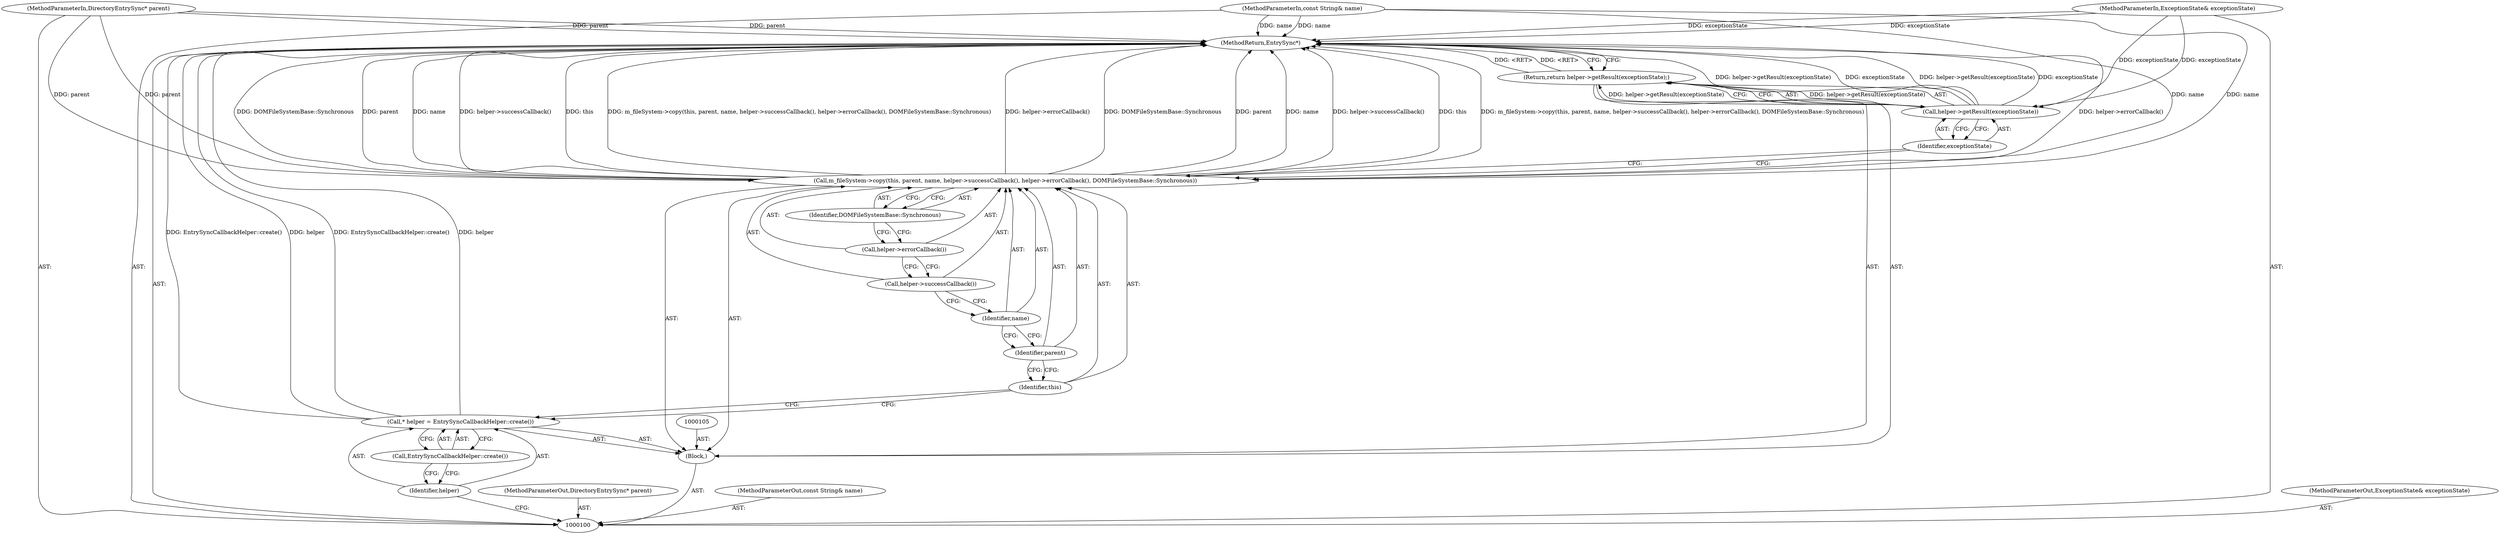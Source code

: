 digraph "0_Chrome_02c8303512ebed345011f7b545e2f418799be2f0_7" {
"1000119" [label="(MethodReturn,EntrySync*)"];
"1000101" [label="(MethodParameterIn,DirectoryEntrySync* parent)"];
"1000155" [label="(MethodParameterOut,DirectoryEntrySync* parent)"];
"1000102" [label="(MethodParameterIn,const String& name)"];
"1000156" [label="(MethodParameterOut,const String& name)"];
"1000103" [label="(MethodParameterIn,ExceptionState& exceptionState)"];
"1000157" [label="(MethodParameterOut,ExceptionState& exceptionState)"];
"1000104" [label="(Block,)"];
"1000106" [label="(Call,* helper = EntrySyncCallbackHelper::create())"];
"1000107" [label="(Identifier,helper)"];
"1000108" [label="(Call,EntrySyncCallbackHelper::create())"];
"1000110" [label="(Identifier,this)"];
"1000111" [label="(Identifier,parent)"];
"1000112" [label="(Identifier,name)"];
"1000113" [label="(Call,helper->successCallback())"];
"1000109" [label="(Call,m_fileSystem->copy(this, parent, name, helper->successCallback(), helper->errorCallback(), DOMFileSystemBase::Synchronous))"];
"1000114" [label="(Call,helper->errorCallback())"];
"1000115" [label="(Identifier,DOMFileSystemBase::Synchronous)"];
"1000117" [label="(Call,helper->getResult(exceptionState))"];
"1000118" [label="(Identifier,exceptionState)"];
"1000116" [label="(Return,return helper->getResult(exceptionState);)"];
"1000119" -> "1000100"  [label="AST: "];
"1000119" -> "1000116"  [label="CFG: "];
"1000116" -> "1000119"  [label="DDG: <RET>"];
"1000117" -> "1000119"  [label="DDG: helper->getResult(exceptionState)"];
"1000117" -> "1000119"  [label="DDG: exceptionState"];
"1000106" -> "1000119"  [label="DDG: EntrySyncCallbackHelper::create()"];
"1000106" -> "1000119"  [label="DDG: helper"];
"1000109" -> "1000119"  [label="DDG: helper->errorCallback()"];
"1000109" -> "1000119"  [label="DDG: DOMFileSystemBase::Synchronous"];
"1000109" -> "1000119"  [label="DDG: parent"];
"1000109" -> "1000119"  [label="DDG: name"];
"1000109" -> "1000119"  [label="DDG: helper->successCallback()"];
"1000109" -> "1000119"  [label="DDG: this"];
"1000109" -> "1000119"  [label="DDG: m_fileSystem->copy(this, parent, name, helper->successCallback(), helper->errorCallback(), DOMFileSystemBase::Synchronous)"];
"1000103" -> "1000119"  [label="DDG: exceptionState"];
"1000102" -> "1000119"  [label="DDG: name"];
"1000101" -> "1000119"  [label="DDG: parent"];
"1000101" -> "1000100"  [label="AST: "];
"1000101" -> "1000119"  [label="DDG: parent"];
"1000101" -> "1000109"  [label="DDG: parent"];
"1000155" -> "1000100"  [label="AST: "];
"1000102" -> "1000100"  [label="AST: "];
"1000102" -> "1000119"  [label="DDG: name"];
"1000102" -> "1000109"  [label="DDG: name"];
"1000156" -> "1000100"  [label="AST: "];
"1000103" -> "1000100"  [label="AST: "];
"1000103" -> "1000119"  [label="DDG: exceptionState"];
"1000103" -> "1000117"  [label="DDG: exceptionState"];
"1000157" -> "1000100"  [label="AST: "];
"1000104" -> "1000100"  [label="AST: "];
"1000105" -> "1000104"  [label="AST: "];
"1000106" -> "1000104"  [label="AST: "];
"1000109" -> "1000104"  [label="AST: "];
"1000116" -> "1000104"  [label="AST: "];
"1000106" -> "1000104"  [label="AST: "];
"1000106" -> "1000108"  [label="CFG: "];
"1000107" -> "1000106"  [label="AST: "];
"1000108" -> "1000106"  [label="AST: "];
"1000110" -> "1000106"  [label="CFG: "];
"1000106" -> "1000119"  [label="DDG: EntrySyncCallbackHelper::create()"];
"1000106" -> "1000119"  [label="DDG: helper"];
"1000107" -> "1000106"  [label="AST: "];
"1000107" -> "1000100"  [label="CFG: "];
"1000108" -> "1000107"  [label="CFG: "];
"1000108" -> "1000106"  [label="AST: "];
"1000108" -> "1000107"  [label="CFG: "];
"1000106" -> "1000108"  [label="CFG: "];
"1000110" -> "1000109"  [label="AST: "];
"1000110" -> "1000106"  [label="CFG: "];
"1000111" -> "1000110"  [label="CFG: "];
"1000111" -> "1000109"  [label="AST: "];
"1000111" -> "1000110"  [label="CFG: "];
"1000112" -> "1000111"  [label="CFG: "];
"1000112" -> "1000109"  [label="AST: "];
"1000112" -> "1000111"  [label="CFG: "];
"1000113" -> "1000112"  [label="CFG: "];
"1000113" -> "1000109"  [label="AST: "];
"1000113" -> "1000112"  [label="CFG: "];
"1000114" -> "1000113"  [label="CFG: "];
"1000109" -> "1000104"  [label="AST: "];
"1000109" -> "1000115"  [label="CFG: "];
"1000110" -> "1000109"  [label="AST: "];
"1000111" -> "1000109"  [label="AST: "];
"1000112" -> "1000109"  [label="AST: "];
"1000113" -> "1000109"  [label="AST: "];
"1000114" -> "1000109"  [label="AST: "];
"1000115" -> "1000109"  [label="AST: "];
"1000118" -> "1000109"  [label="CFG: "];
"1000109" -> "1000119"  [label="DDG: helper->errorCallback()"];
"1000109" -> "1000119"  [label="DDG: DOMFileSystemBase::Synchronous"];
"1000109" -> "1000119"  [label="DDG: parent"];
"1000109" -> "1000119"  [label="DDG: name"];
"1000109" -> "1000119"  [label="DDG: helper->successCallback()"];
"1000109" -> "1000119"  [label="DDG: this"];
"1000109" -> "1000119"  [label="DDG: m_fileSystem->copy(this, parent, name, helper->successCallback(), helper->errorCallback(), DOMFileSystemBase::Synchronous)"];
"1000101" -> "1000109"  [label="DDG: parent"];
"1000102" -> "1000109"  [label="DDG: name"];
"1000114" -> "1000109"  [label="AST: "];
"1000114" -> "1000113"  [label="CFG: "];
"1000115" -> "1000114"  [label="CFG: "];
"1000115" -> "1000109"  [label="AST: "];
"1000115" -> "1000114"  [label="CFG: "];
"1000109" -> "1000115"  [label="CFG: "];
"1000117" -> "1000116"  [label="AST: "];
"1000117" -> "1000118"  [label="CFG: "];
"1000118" -> "1000117"  [label="AST: "];
"1000116" -> "1000117"  [label="CFG: "];
"1000117" -> "1000119"  [label="DDG: helper->getResult(exceptionState)"];
"1000117" -> "1000119"  [label="DDG: exceptionState"];
"1000117" -> "1000116"  [label="DDG: helper->getResult(exceptionState)"];
"1000103" -> "1000117"  [label="DDG: exceptionState"];
"1000118" -> "1000117"  [label="AST: "];
"1000118" -> "1000109"  [label="CFG: "];
"1000117" -> "1000118"  [label="CFG: "];
"1000116" -> "1000104"  [label="AST: "];
"1000116" -> "1000117"  [label="CFG: "];
"1000117" -> "1000116"  [label="AST: "];
"1000119" -> "1000116"  [label="CFG: "];
"1000116" -> "1000119"  [label="DDG: <RET>"];
"1000117" -> "1000116"  [label="DDG: helper->getResult(exceptionState)"];
}
